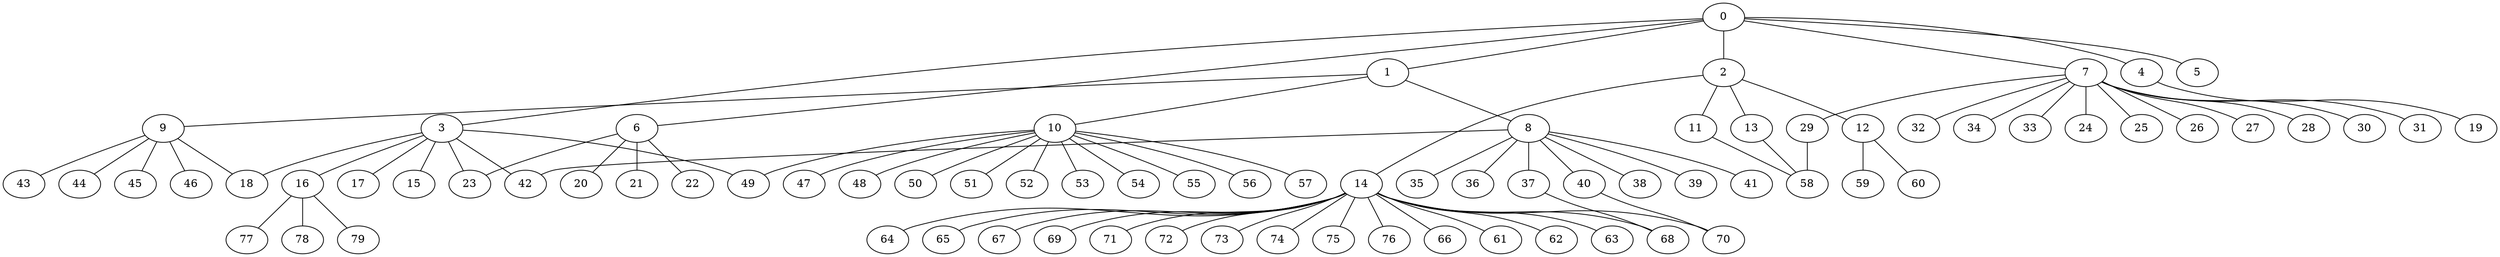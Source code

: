 
graph graphname {
    0 -- 1
0 -- 2
0 -- 3
0 -- 4
0 -- 5
0 -- 6
0 -- 7
1 -- 8
1 -- 10
1 -- 9
2 -- 11
2 -- 12
2 -- 13
2 -- 14
3 -- 16
3 -- 18
3 -- 17
3 -- 15
3 -- 23
3 -- 42
3 -- 49
4 -- 19
6 -- 20
6 -- 21
6 -- 22
6 -- 23
7 -- 32
7 -- 34
7 -- 33
7 -- 24
7 -- 25
7 -- 26
7 -- 27
7 -- 28
7 -- 29
7 -- 30
7 -- 31
8 -- 35
8 -- 36
8 -- 37
8 -- 38
8 -- 39
8 -- 40
8 -- 41
8 -- 42
9 -- 43
9 -- 44
9 -- 45
9 -- 46
9 -- 18
10 -- 47
10 -- 48
10 -- 49
10 -- 50
10 -- 51
10 -- 52
10 -- 53
10 -- 54
10 -- 55
10 -- 56
10 -- 57
11 -- 58
12 -- 59
12 -- 60
13 -- 58
14 -- 64
14 -- 65
14 -- 67
14 -- 68
14 -- 69
14 -- 70
14 -- 71
14 -- 72
14 -- 73
14 -- 74
14 -- 75
14 -- 76
14 -- 66
14 -- 61
14 -- 62
14 -- 63
16 -- 77
16 -- 78
16 -- 79
29 -- 58
37 -- 68
40 -- 70

}
